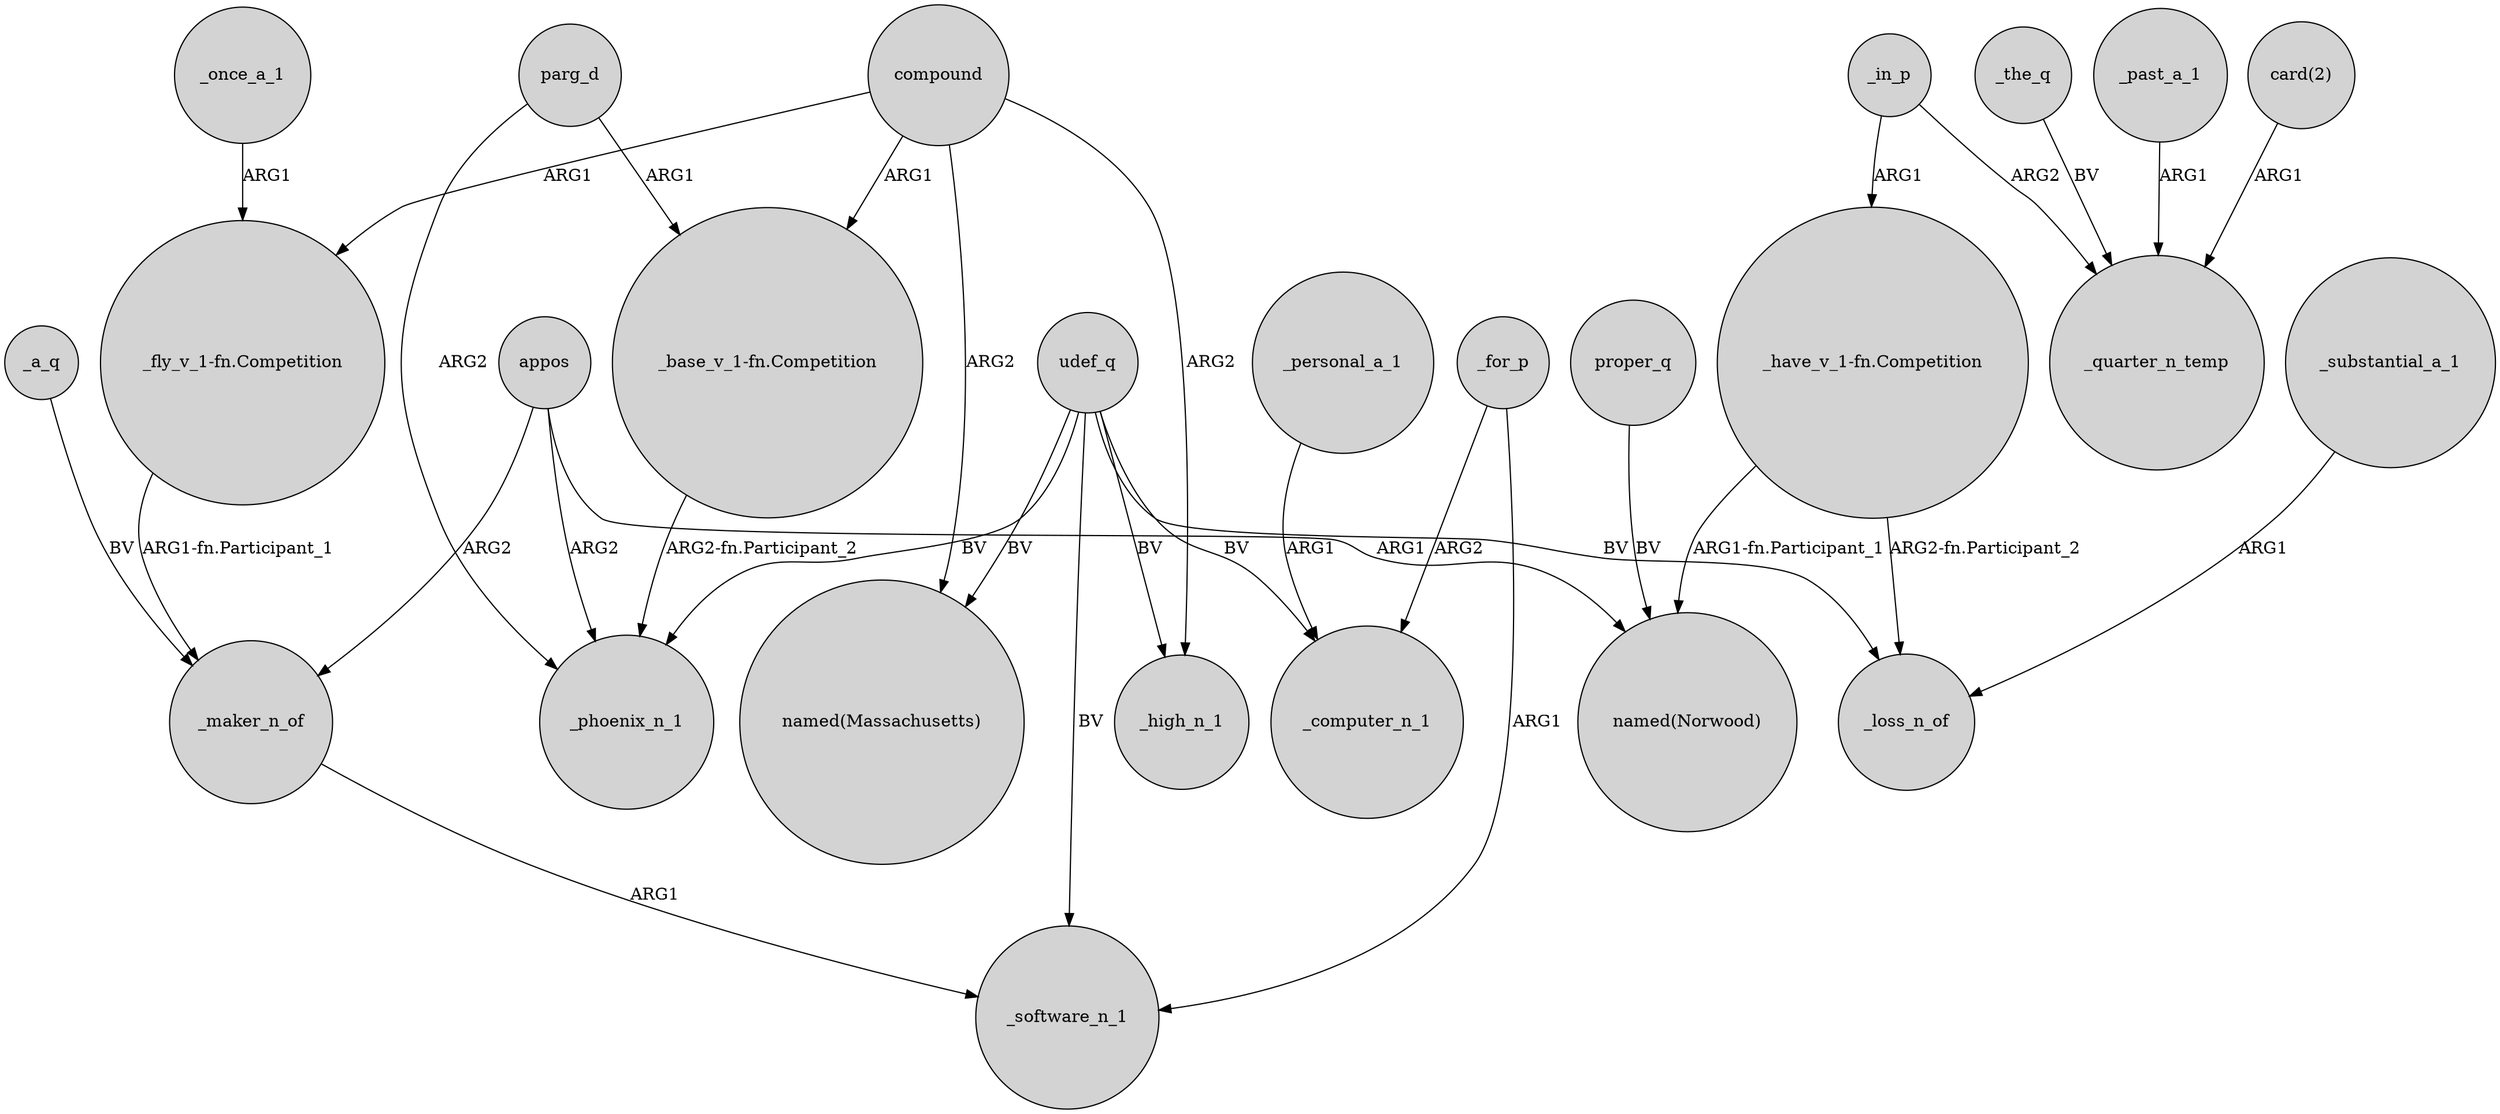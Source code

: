 digraph {
	node [shape=circle style=filled]
	_maker_n_of -> _software_n_1 [label=ARG1]
	_in_p -> "_have_v_1-fn.Competition" [label=ARG1]
	_once_a_1 -> "_fly_v_1-fn.Competition" [label=ARG1]
	compound -> _high_n_1 [label=ARG2]
	"_have_v_1-fn.Competition" -> "named(Norwood)" [label="ARG1-fn.Participant_1"]
	parg_d -> _phoenix_n_1 [label=ARG2]
	appos -> "named(Norwood)" [label=ARG1]
	_the_q -> _quarter_n_temp [label=BV]
	_in_p -> _quarter_n_temp [label=ARG2]
	_past_a_1 -> _quarter_n_temp [label=ARG1]
	"_have_v_1-fn.Competition" -> _loss_n_of [label="ARG2-fn.Participant_2"]
	udef_q -> _high_n_1 [label=BV]
	appos -> _maker_n_of [label=ARG2]
	_for_p -> _software_n_1 [label=ARG1]
	udef_q -> _loss_n_of [label=BV]
	_for_p -> _computer_n_1 [label=ARG2]
	udef_q -> _computer_n_1 [label=BV]
	udef_q -> "named(Massachusetts)" [label=BV]
	compound -> "_base_v_1-fn.Competition" [label=ARG1]
	"_fly_v_1-fn.Competition" -> _maker_n_of [label="ARG1-fn.Participant_1"]
	compound -> "_fly_v_1-fn.Competition" [label=ARG1]
	_personal_a_1 -> _computer_n_1 [label=ARG1]
	"card(2)" -> _quarter_n_temp [label=ARG1]
	udef_q -> _phoenix_n_1 [label=BV]
	"_base_v_1-fn.Competition" -> _phoenix_n_1 [label="ARG2-fn.Participant_2"]
	_substantial_a_1 -> _loss_n_of [label=ARG1]
	appos -> _phoenix_n_1 [label=ARG2]
	udef_q -> _software_n_1 [label=BV]
	compound -> "named(Massachusetts)" [label=ARG2]
	_a_q -> _maker_n_of [label=BV]
	proper_q -> "named(Norwood)" [label=BV]
	parg_d -> "_base_v_1-fn.Competition" [label=ARG1]
}
